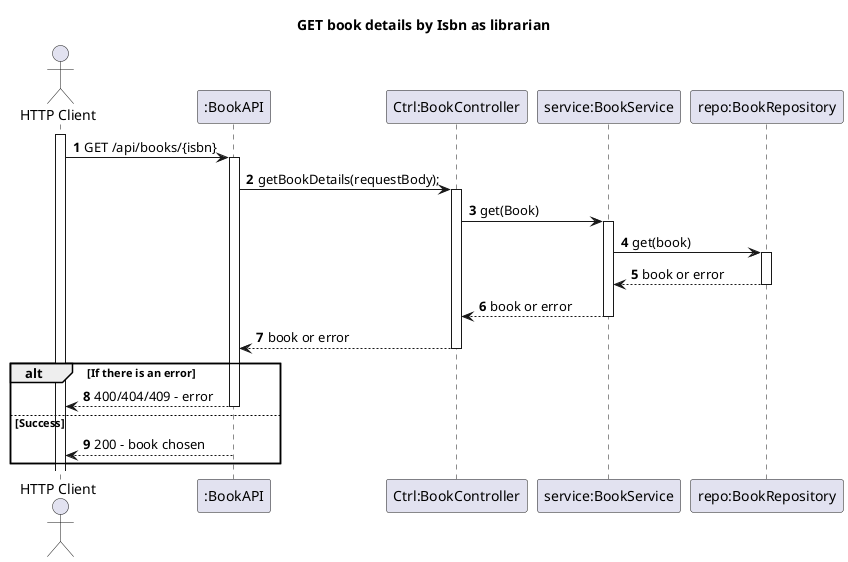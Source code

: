 @startuml
'https://plantuml.com/sequence-diagram
autoactivate on
autonumber

title GET book details by Isbn as librarian

actor "HTTP Client" as User
participant ":BookAPI" as Rest
participant "Ctrl:BookController" as Ctrl
participant "service:BookService" as Service
participant "repo:BookRepository" as Repo

activate User

User -> Rest: GET /api/books/{isbn}

Rest -> Ctrl: getBookDetails(requestBody);

Ctrl -> Service: get(Book)
Service -> Repo: get(book)
Repo --> Service: book or error
Service --> Ctrl: book or error
Ctrl --> Rest: book or error

alt If there is an error
    Rest --> User: 400/404/409 - error
else Success
    Rest --> User: 200 - book chosen
end

@enduml
